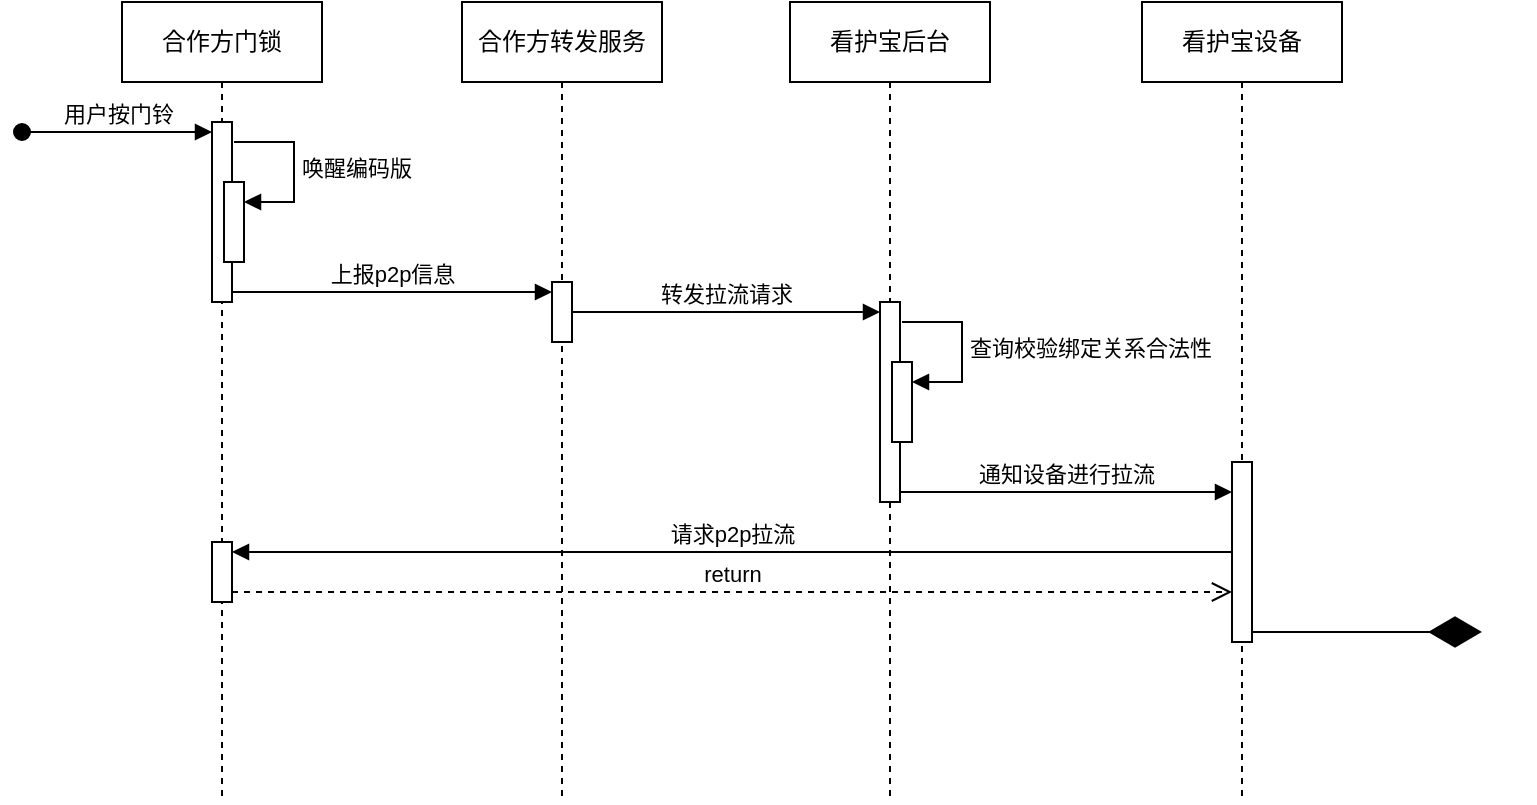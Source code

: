 <mxfile version="24.7.1" type="github">
  <diagram name="第 1 页" id="pw2k-fsAsMK-ligjQo0G">
    <mxGraphModel dx="1339" dy="785" grid="1" gridSize="10" guides="1" tooltips="1" connect="1" arrows="1" fold="1" page="1" pageScale="1" pageWidth="827" pageHeight="1169" math="0" shadow="0">
      <root>
        <mxCell id="0" />
        <mxCell id="1" parent="0" />
        <mxCell id="dMoptNQR52TWnNA59vBH-1" value="合作方门锁" style="shape=umlLifeline;perimeter=lifelinePerimeter;whiteSpace=wrap;html=1;container=1;dropTarget=0;collapsible=0;recursiveResize=0;outlineConnect=0;portConstraint=eastwest;newEdgeStyle={&quot;curved&quot;:0,&quot;rounded&quot;:0};" parent="1" vertex="1">
          <mxGeometry x="80" y="40" width="100" height="400" as="geometry" />
        </mxCell>
        <mxCell id="dMoptNQR52TWnNA59vBH-7" value="" style="html=1;points=[[0,0,0,0,5],[0,1,0,0,-5],[1,0,0,0,5],[1,1,0,0,-5]];perimeter=orthogonalPerimeter;outlineConnect=0;targetShapes=umlLifeline;portConstraint=eastwest;newEdgeStyle={&quot;curved&quot;:0,&quot;rounded&quot;:0};" parent="dMoptNQR52TWnNA59vBH-1" vertex="1">
          <mxGeometry x="45" y="60" width="10" height="90" as="geometry" />
        </mxCell>
        <mxCell id="dMoptNQR52TWnNA59vBH-9" value="" style="html=1;points=[[0,0,0,0,5],[0,1,0,0,-5],[1,0,0,0,5],[1,1,0,0,-5]];perimeter=orthogonalPerimeter;outlineConnect=0;targetShapes=umlLifeline;portConstraint=eastwest;newEdgeStyle={&quot;curved&quot;:0,&quot;rounded&quot;:0};" parent="dMoptNQR52TWnNA59vBH-1" vertex="1">
          <mxGeometry x="51" y="90" width="10" height="40" as="geometry" />
        </mxCell>
        <mxCell id="dMoptNQR52TWnNA59vBH-10" value="唤醒编码版" style="html=1;align=left;spacingLeft=2;endArrow=block;rounded=0;edgeStyle=orthogonalEdgeStyle;curved=0;rounded=0;" parent="dMoptNQR52TWnNA59vBH-1" target="dMoptNQR52TWnNA59vBH-9" edge="1">
          <mxGeometry relative="1" as="geometry">
            <mxPoint x="56" y="70" as="sourcePoint" />
            <Array as="points">
              <mxPoint x="86" y="100" />
            </Array>
          </mxGeometry>
        </mxCell>
        <mxCell id="dMoptNQR52TWnNA59vBH-21" value="" style="html=1;points=[[0,0,0,0,5],[0,1,0,0,-5],[1,0,0,0,5],[1,1,0,0,-5]];perimeter=orthogonalPerimeter;outlineConnect=0;targetShapes=umlLifeline;portConstraint=eastwest;newEdgeStyle={&quot;curved&quot;:0,&quot;rounded&quot;:0};" parent="dMoptNQR52TWnNA59vBH-1" vertex="1">
          <mxGeometry x="45" y="270" width="10" height="30" as="geometry" />
        </mxCell>
        <mxCell id="dMoptNQR52TWnNA59vBH-2" value="合作方转发服务" style="shape=umlLifeline;perimeter=lifelinePerimeter;whiteSpace=wrap;html=1;container=1;dropTarget=0;collapsible=0;recursiveResize=0;outlineConnect=0;portConstraint=eastwest;newEdgeStyle={&quot;curved&quot;:0,&quot;rounded&quot;:0};" parent="1" vertex="1">
          <mxGeometry x="250" y="40" width="100" height="400" as="geometry" />
        </mxCell>
        <mxCell id="dMoptNQR52TWnNA59vBH-8" value="" style="html=1;points=[[0,0,0,0,5],[0,1,0,0,-5],[1,0,0,0,5],[1,1,0,0,-5]];perimeter=orthogonalPerimeter;outlineConnect=0;targetShapes=umlLifeline;portConstraint=eastwest;newEdgeStyle={&quot;curved&quot;:0,&quot;rounded&quot;:0};" parent="dMoptNQR52TWnNA59vBH-2" vertex="1">
          <mxGeometry x="45" y="140" width="10" height="30" as="geometry" />
        </mxCell>
        <mxCell id="dMoptNQR52TWnNA59vBH-3" value="看护宝后台" style="shape=umlLifeline;perimeter=lifelinePerimeter;whiteSpace=wrap;html=1;container=1;dropTarget=0;collapsible=0;recursiveResize=0;outlineConnect=0;portConstraint=eastwest;newEdgeStyle={&quot;curved&quot;:0,&quot;rounded&quot;:0};" parent="1" vertex="1">
          <mxGeometry x="414" y="40" width="100" height="400" as="geometry" />
        </mxCell>
        <mxCell id="dMoptNQR52TWnNA59vBH-12" value="" style="html=1;points=[[0,0,0,0,5],[0,1,0,0,-5],[1,0,0,0,5],[1,1,0,0,-5]];perimeter=orthogonalPerimeter;outlineConnect=0;targetShapes=umlLifeline;portConstraint=eastwest;newEdgeStyle={&quot;curved&quot;:0,&quot;rounded&quot;:0};" parent="dMoptNQR52TWnNA59vBH-3" vertex="1">
          <mxGeometry x="45" y="150" width="10" height="100" as="geometry" />
        </mxCell>
        <mxCell id="dMoptNQR52TWnNA59vBH-14" value="" style="html=1;points=[[0,0,0,0,5],[0,1,0,0,-5],[1,0,0,0,5],[1,1,0,0,-5]];perimeter=orthogonalPerimeter;outlineConnect=0;targetShapes=umlLifeline;portConstraint=eastwest;newEdgeStyle={&quot;curved&quot;:0,&quot;rounded&quot;:0};" parent="dMoptNQR52TWnNA59vBH-3" vertex="1">
          <mxGeometry x="51" y="180" width="10" height="40" as="geometry" />
        </mxCell>
        <mxCell id="dMoptNQR52TWnNA59vBH-15" value="查询校验绑定关系合法性" style="html=1;align=left;spacingLeft=2;endArrow=block;rounded=0;edgeStyle=orthogonalEdgeStyle;curved=0;rounded=0;" parent="dMoptNQR52TWnNA59vBH-3" target="dMoptNQR52TWnNA59vBH-14" edge="1">
          <mxGeometry relative="1" as="geometry">
            <mxPoint x="56" y="160" as="sourcePoint" />
            <Array as="points">
              <mxPoint x="86" y="190" />
            </Array>
          </mxGeometry>
        </mxCell>
        <mxCell id="dMoptNQR52TWnNA59vBH-4" value="看护宝设备" style="shape=umlLifeline;perimeter=lifelinePerimeter;whiteSpace=wrap;html=1;container=1;dropTarget=0;collapsible=0;recursiveResize=0;outlineConnect=0;portConstraint=eastwest;newEdgeStyle={&quot;curved&quot;:0,&quot;rounded&quot;:0};" parent="1" vertex="1">
          <mxGeometry x="590" y="40" width="100" height="400" as="geometry" />
        </mxCell>
        <mxCell id="dMoptNQR52TWnNA59vBH-18" value="" style="html=1;points=[[0,0,0,0,5],[0,1,0,0,-5],[1,0,0,0,5],[1,1,0,0,-5]];perimeter=orthogonalPerimeter;outlineConnect=0;targetShapes=umlLifeline;portConstraint=eastwest;newEdgeStyle={&quot;curved&quot;:0,&quot;rounded&quot;:0};" parent="dMoptNQR52TWnNA59vBH-4" vertex="1">
          <mxGeometry x="45" y="230" width="10" height="90" as="geometry" />
        </mxCell>
        <mxCell id="dMoptNQR52TWnNA59vBH-6" value="用户按门铃" style="html=1;verticalAlign=bottom;startArrow=oval;startFill=1;endArrow=block;startSize=8;curved=0;rounded=0;entryX=0;entryY=0;entryDx=0;entryDy=5;entryPerimeter=0;" parent="1" target="dMoptNQR52TWnNA59vBH-7" edge="1">
          <mxGeometry width="60" relative="1" as="geometry">
            <mxPoint x="30" y="105" as="sourcePoint" />
            <mxPoint x="90" y="120" as="targetPoint" />
          </mxGeometry>
        </mxCell>
        <mxCell id="dMoptNQR52TWnNA59vBH-11" value="上报p2p信息" style="html=1;verticalAlign=bottom;endArrow=block;curved=0;rounded=0;entryX=0;entryY=0;entryDx=0;entryDy=5;entryPerimeter=0;" parent="1" source="dMoptNQR52TWnNA59vBH-7" target="dMoptNQR52TWnNA59vBH-8" edge="1">
          <mxGeometry width="80" relative="1" as="geometry">
            <mxPoint x="180" y="180" as="sourcePoint" />
            <mxPoint x="260" y="180" as="targetPoint" />
          </mxGeometry>
        </mxCell>
        <mxCell id="dMoptNQR52TWnNA59vBH-13" value="转发拉流请求" style="html=1;verticalAlign=bottom;endArrow=block;curved=0;rounded=0;entryX=0;entryY=0;entryDx=0;entryDy=5;entryPerimeter=0;" parent="1" source="dMoptNQR52TWnNA59vBH-8" target="dMoptNQR52TWnNA59vBH-12" edge="1">
          <mxGeometry width="80" relative="1" as="geometry">
            <mxPoint x="370" y="380" as="sourcePoint" />
            <mxPoint x="450" y="380" as="targetPoint" />
          </mxGeometry>
        </mxCell>
        <mxCell id="dMoptNQR52TWnNA59vBH-19" value="通知设备进行拉流" style="html=1;verticalAlign=bottom;endArrow=block;curved=0;rounded=0;exitX=1;exitY=1;exitDx=0;exitDy=-5;exitPerimeter=0;" parent="1" target="dMoptNQR52TWnNA59vBH-18" edge="1">
          <mxGeometry width="80" relative="1" as="geometry">
            <mxPoint x="469" y="285" as="sourcePoint" />
            <mxPoint x="580" y="350" as="targetPoint" />
          </mxGeometry>
        </mxCell>
        <mxCell id="dMoptNQR52TWnNA59vBH-22" value="请求p2p拉流" style="html=1;verticalAlign=bottom;endArrow=block;curved=0;rounded=0;entryX=1;entryY=0;entryDx=0;entryDy=5;entryPerimeter=0;" parent="1" source="dMoptNQR52TWnNA59vBH-18" target="dMoptNQR52TWnNA59vBH-21" edge="1">
          <mxGeometry width="80" relative="1" as="geometry">
            <mxPoint x="370" y="310" as="sourcePoint" />
            <mxPoint x="450" y="310" as="targetPoint" />
            <mxPoint as="offset" />
          </mxGeometry>
        </mxCell>
        <mxCell id="dMoptNQR52TWnNA59vBH-23" value="return" style="html=1;verticalAlign=bottom;endArrow=open;dashed=1;endSize=8;curved=0;rounded=0;exitX=1;exitY=1;exitDx=0;exitDy=-5;exitPerimeter=0;" parent="1" source="dMoptNQR52TWnNA59vBH-21" target="dMoptNQR52TWnNA59vBH-18" edge="1">
          <mxGeometry relative="1" as="geometry">
            <mxPoint x="430" y="360" as="sourcePoint" />
            <mxPoint x="350" y="360" as="targetPoint" />
          </mxGeometry>
        </mxCell>
        <mxCell id="dMoptNQR52TWnNA59vBH-24" value="" style="endArrow=diamondThin;endFill=1;endSize=24;html=1;rounded=0;exitX=1;exitY=1;exitDx=0;exitDy=-5;exitPerimeter=0;" parent="1" source="dMoptNQR52TWnNA59vBH-18" edge="1">
          <mxGeometry width="160" relative="1" as="geometry">
            <mxPoint x="680" y="350" as="sourcePoint" />
            <mxPoint x="760" y="355" as="targetPoint" />
          </mxGeometry>
        </mxCell>
      </root>
    </mxGraphModel>
  </diagram>
</mxfile>

